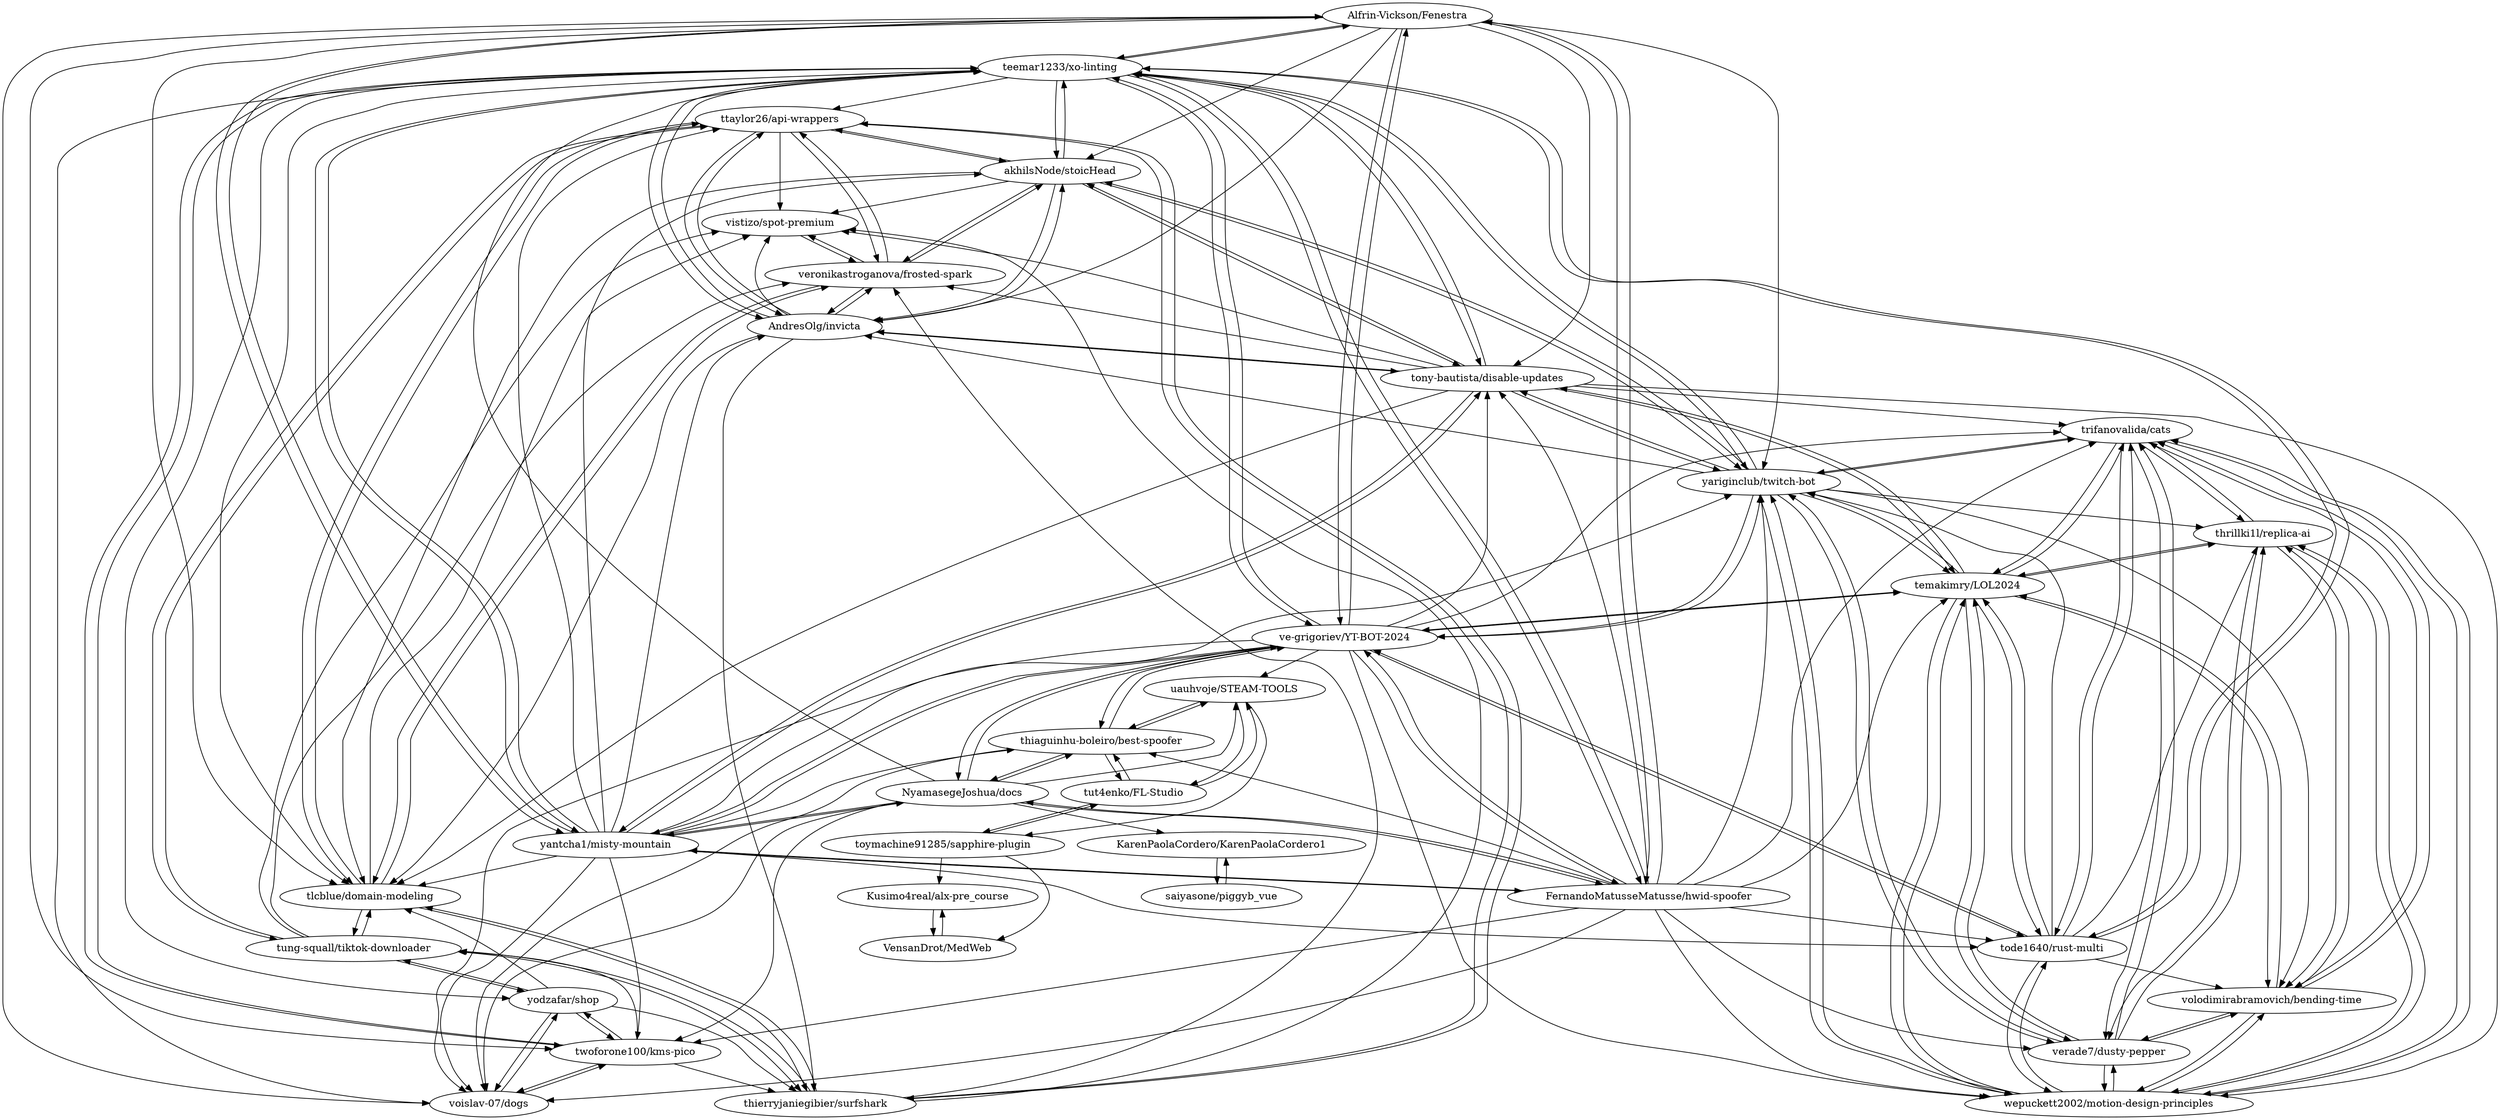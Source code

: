 digraph G {
"Alfrin-Vickson/Fenestra" -> "teemar1233/xo-linting"
"Alfrin-Vickson/Fenestra" -> "yantcha1/misty-mountain"
"Alfrin-Vickson/Fenestra" -> "ve-grigoriev/YT-BOT-2024"
"Alfrin-Vickson/Fenestra" -> "tony-bautista/disable-updates"
"Alfrin-Vickson/Fenestra" -> "FernandoMatusseMatusse/hwid-spoofer"
"Alfrin-Vickson/Fenestra" -> "akhilsNode/stoicHead"
"Alfrin-Vickson/Fenestra" -> "twoforone100/kms-pico"
"Alfrin-Vickson/Fenestra" -> "yariginclub/twitch-bot"
"Alfrin-Vickson/Fenestra" -> "AndresOlg/invicta"
"Alfrin-Vickson/Fenestra" -> "voislav-07/dogs"
"Alfrin-Vickson/Fenestra" -> "tlcblue/domain-modeling"
"yodzafar/shop" -> "twoforone100/kms-pico"
"yodzafar/shop" -> "tung-squall/tiktok-downloader"
"yodzafar/shop" -> "voislav-07/dogs"
"yodzafar/shop" -> "thierryjaniegibier/surfshark"
"yodzafar/shop" -> "tlcblue/domain-modeling"
"FernandoMatusseMatusse/hwid-spoofer" -> "ve-grigoriev/YT-BOT-2024"
"FernandoMatusseMatusse/hwid-spoofer" -> "teemar1233/xo-linting"
"FernandoMatusseMatusse/hwid-spoofer" -> "yantcha1/misty-mountain"
"FernandoMatusseMatusse/hwid-spoofer" -> "NyamasegeJoshua/docs"
"FernandoMatusseMatusse/hwid-spoofer" -> "Alfrin-Vickson/Fenestra"
"FernandoMatusseMatusse/hwid-spoofer" -> "yariginclub/twitch-bot"
"FernandoMatusseMatusse/hwid-spoofer" -> "thiaguinhu-boleiro/best-spoofer"
"FernandoMatusseMatusse/hwid-spoofer" -> "tony-bautista/disable-updates"
"FernandoMatusseMatusse/hwid-spoofer" -> "tode1640/rust-multi"
"FernandoMatusseMatusse/hwid-spoofer" -> "voislav-07/dogs"
"FernandoMatusseMatusse/hwid-spoofer" -> "temakimry/LOL2024"
"FernandoMatusseMatusse/hwid-spoofer" -> "wepuckett2002/motion-design-principles"
"FernandoMatusseMatusse/hwid-spoofer" -> "trifanovalida/cats"
"FernandoMatusseMatusse/hwid-spoofer" -> "twoforone100/kms-pico"
"FernandoMatusseMatusse/hwid-spoofer" -> "verade7/dusty-pepper"
"Kusimo4real/alx-pre_course" -> "VensanDrot/MedWeb"
"saiyasone/piggyb_vue" -> "KarenPaolaCordero/KarenPaolaCordero1"
"akhilsNode/stoicHead" -> "AndresOlg/invicta"
"akhilsNode/stoicHead" -> "tony-bautista/disable-updates"
"akhilsNode/stoicHead" -> "veronikastroganova/frosted-spark"
"akhilsNode/stoicHead" -> "vistizo/spot-premium"
"akhilsNode/stoicHead" -> "teemar1233/xo-linting"
"akhilsNode/stoicHead" -> "yariginclub/twitch-bot"
"akhilsNode/stoicHead" -> "tlcblue/domain-modeling"
"akhilsNode/stoicHead" -> "ttaylor26/api-wrappers"
"VensanDrot/MedWeb" -> "Kusimo4real/alx-pre_course"
"NyamasegeJoshua/docs" -> "thiaguinhu-boleiro/best-spoofer"
"NyamasegeJoshua/docs" -> "FernandoMatusseMatusse/hwid-spoofer"
"NyamasegeJoshua/docs" -> "voislav-07/dogs"
"NyamasegeJoshua/docs" -> "ve-grigoriev/YT-BOT-2024"
"NyamasegeJoshua/docs" -> "twoforone100/kms-pico"
"NyamasegeJoshua/docs" -> "teemar1233/xo-linting"
"NyamasegeJoshua/docs" -> "yantcha1/misty-mountain"
"NyamasegeJoshua/docs" -> "KarenPaolaCordero/KarenPaolaCordero1"
"NyamasegeJoshua/docs" -> "uauhvoje/STEAM-TOOLS"
"AndresOlg/invicta" -> "akhilsNode/stoicHead"
"AndresOlg/invicta" -> "veronikastroganova/frosted-spark"
"AndresOlg/invicta" -> "tony-bautista/disable-updates"
"AndresOlg/invicta" -> "vistizo/spot-premium"
"AndresOlg/invicta" -> "tlcblue/domain-modeling"
"AndresOlg/invicta" -> "ttaylor26/api-wrappers"
"AndresOlg/invicta" -> "teemar1233/xo-linting"
"AndresOlg/invicta" -> "thierryjaniegibier/surfshark"
"tung-squall/tiktok-downloader" -> "thierryjaniegibier/surfshark"
"tung-squall/tiktok-downloader" -> "tlcblue/domain-modeling"
"tung-squall/tiktok-downloader" -> "yodzafar/shop"
"tung-squall/tiktok-downloader" -> "vistizo/spot-premium"
"tung-squall/tiktok-downloader" -> "ttaylor26/api-wrappers"
"tung-squall/tiktok-downloader" -> "veronikastroganova/frosted-spark"
"voislav-07/dogs" -> "twoforone100/kms-pico"
"voislav-07/dogs" -> "yodzafar/shop"
"twoforone100/kms-pico" -> "voislav-07/dogs"
"twoforone100/kms-pico" -> "yodzafar/shop"
"twoforone100/kms-pico" -> "teemar1233/xo-linting"
"twoforone100/kms-pico" -> "tung-squall/tiktok-downloader"
"twoforone100/kms-pico" -> "thierryjaniegibier/surfshark"
"tlcblue/domain-modeling" -> "ttaylor26/api-wrappers"
"tlcblue/domain-modeling" -> "vistizo/spot-premium"
"tlcblue/domain-modeling" -> "veronikastroganova/frosted-spark"
"tlcblue/domain-modeling" -> "tung-squall/tiktok-downloader"
"tlcblue/domain-modeling" -> "thierryjaniegibier/surfshark"
"tut4enko/FL-Studio" -> "uauhvoje/STEAM-TOOLS"
"tut4enko/FL-Studio" -> "toymachine91285/sapphire-plugin"
"tut4enko/FL-Studio" -> "thiaguinhu-boleiro/best-spoofer"
"thiaguinhu-boleiro/best-spoofer" -> "uauhvoje/STEAM-TOOLS"
"thiaguinhu-boleiro/best-spoofer" -> "NyamasegeJoshua/docs"
"thiaguinhu-boleiro/best-spoofer" -> "tut4enko/FL-Studio"
"thiaguinhu-boleiro/best-spoofer" -> "voislav-07/dogs"
"thiaguinhu-boleiro/best-spoofer" -> "ve-grigoriev/YT-BOT-2024"
"volodimirabramovich/bending-time" -> "thrillki1l/replica-ai"
"volodimirabramovich/bending-time" -> "verade7/dusty-pepper"
"volodimirabramovich/bending-time" -> "temakimry/LOL2024"
"volodimirabramovich/bending-time" -> "trifanovalida/cats"
"volodimirabramovich/bending-time" -> "wepuckett2002/motion-design-principles"
"thierryjaniegibier/surfshark" -> "tung-squall/tiktok-downloader"
"thierryjaniegibier/surfshark" -> "tlcblue/domain-modeling"
"thierryjaniegibier/surfshark" -> "ttaylor26/api-wrappers"
"thierryjaniegibier/surfshark" -> "vistizo/spot-premium"
"thierryjaniegibier/surfshark" -> "veronikastroganova/frosted-spark"
"ttaylor26/api-wrappers" -> "tlcblue/domain-modeling"
"ttaylor26/api-wrappers" -> "vistizo/spot-premium"
"ttaylor26/api-wrappers" -> "veronikastroganova/frosted-spark"
"ttaylor26/api-wrappers" -> "thierryjaniegibier/surfshark"
"ttaylor26/api-wrappers" -> "AndresOlg/invicta"
"ttaylor26/api-wrappers" -> "tung-squall/tiktok-downloader"
"ttaylor26/api-wrappers" -> "akhilsNode/stoicHead"
"ve-grigoriev/YT-BOT-2024" -> "teemar1233/xo-linting"
"ve-grigoriev/YT-BOT-2024" -> "yantcha1/misty-mountain"
"ve-grigoriev/YT-BOT-2024" -> "tode1640/rust-multi"
"ve-grigoriev/YT-BOT-2024" -> "FernandoMatusseMatusse/hwid-spoofer"
"ve-grigoriev/YT-BOT-2024" -> "yariginclub/twitch-bot"
"ve-grigoriev/YT-BOT-2024" -> "thiaguinhu-boleiro/best-spoofer"
"ve-grigoriev/YT-BOT-2024" -> "Alfrin-Vickson/Fenestra"
"ve-grigoriev/YT-BOT-2024" -> "temakimry/LOL2024"
"ve-grigoriev/YT-BOT-2024" -> "wepuckett2002/motion-design-principles"
"ve-grigoriev/YT-BOT-2024" -> "trifanovalida/cats"
"ve-grigoriev/YT-BOT-2024" -> "voislav-07/dogs"
"ve-grigoriev/YT-BOT-2024" -> "tony-bautista/disable-updates"
"ve-grigoriev/YT-BOT-2024" -> "NyamasegeJoshua/docs"
"ve-grigoriev/YT-BOT-2024" -> "uauhvoje/STEAM-TOOLS"
"yariginclub/twitch-bot" -> "tony-bautista/disable-updates"
"yariginclub/twitch-bot" -> "temakimry/LOL2024"
"yariginclub/twitch-bot" -> "wepuckett2002/motion-design-principles"
"yariginclub/twitch-bot" -> "trifanovalida/cats"
"yariginclub/twitch-bot" -> "volodimirabramovich/bending-time"
"yariginclub/twitch-bot" -> "thrillki1l/replica-ai"
"yariginclub/twitch-bot" -> "akhilsNode/stoicHead"
"yariginclub/twitch-bot" -> "ve-grigoriev/YT-BOT-2024"
"yariginclub/twitch-bot" -> "teemar1233/xo-linting"
"yariginclub/twitch-bot" -> "AndresOlg/invicta"
"yariginclub/twitch-bot" -> "verade7/dusty-pepper"
"vistizo/spot-premium" -> "veronikastroganova/frosted-spark"
"teemar1233/xo-linting" -> "yantcha1/misty-mountain"
"teemar1233/xo-linting" -> "ve-grigoriev/YT-BOT-2024"
"teemar1233/xo-linting" -> "tony-bautista/disable-updates"
"teemar1233/xo-linting" -> "Alfrin-Vickson/Fenestra"
"teemar1233/xo-linting" -> "twoforone100/kms-pico"
"teemar1233/xo-linting" -> "FernandoMatusseMatusse/hwid-spoofer"
"teemar1233/xo-linting" -> "akhilsNode/stoicHead"
"teemar1233/xo-linting" -> "AndresOlg/invicta"
"teemar1233/xo-linting" -> "yariginclub/twitch-bot"
"teemar1233/xo-linting" -> "voislav-07/dogs"
"teemar1233/xo-linting" -> "tlcblue/domain-modeling"
"teemar1233/xo-linting" -> "tode1640/rust-multi"
"teemar1233/xo-linting" -> "ttaylor26/api-wrappers"
"teemar1233/xo-linting" -> "yodzafar/shop"
"yantcha1/misty-mountain" -> "teemar1233/xo-linting"
"yantcha1/misty-mountain" -> "ve-grigoriev/YT-BOT-2024"
"yantcha1/misty-mountain" -> "tony-bautista/disable-updates"
"yantcha1/misty-mountain" -> "Alfrin-Vickson/Fenestra"
"yantcha1/misty-mountain" -> "FernandoMatusseMatusse/hwid-spoofer"
"yantcha1/misty-mountain" -> "twoforone100/kms-pico"
"yantcha1/misty-mountain" -> "akhilsNode/stoicHead"
"yantcha1/misty-mountain" -> "voislav-07/dogs"
"yantcha1/misty-mountain" -> "yariginclub/twitch-bot"
"yantcha1/misty-mountain" -> "AndresOlg/invicta"
"yantcha1/misty-mountain" -> "tlcblue/domain-modeling"
"yantcha1/misty-mountain" -> "thiaguinhu-boleiro/best-spoofer"
"yantcha1/misty-mountain" -> "tode1640/rust-multi"
"yantcha1/misty-mountain" -> "NyamasegeJoshua/docs"
"yantcha1/misty-mountain" -> "ttaylor26/api-wrappers"
"verade7/dusty-pepper" -> "volodimirabramovich/bending-time"
"verade7/dusty-pepper" -> "thrillki1l/replica-ai"
"verade7/dusty-pepper" -> "trifanovalida/cats"
"verade7/dusty-pepper" -> "temakimry/LOL2024"
"verade7/dusty-pepper" -> "wepuckett2002/motion-design-principles"
"verade7/dusty-pepper" -> "yariginclub/twitch-bot"
"temakimry/LOL2024" -> "wepuckett2002/motion-design-principles"
"temakimry/LOL2024" -> "trifanovalida/cats"
"temakimry/LOL2024" -> "thrillki1l/replica-ai"
"temakimry/LOL2024" -> "volodimirabramovich/bending-time"
"temakimry/LOL2024" -> "yariginclub/twitch-bot"
"temakimry/LOL2024" -> "verade7/dusty-pepper"
"temakimry/LOL2024" -> "tode1640/rust-multi"
"temakimry/LOL2024" -> "tony-bautista/disable-updates"
"temakimry/LOL2024" -> "ve-grigoriev/YT-BOT-2024"
"veronikastroganova/frosted-spark" -> "vistizo/spot-premium"
"veronikastroganova/frosted-spark" -> "AndresOlg/invicta"
"veronikastroganova/frosted-spark" -> "akhilsNode/stoicHead"
"veronikastroganova/frosted-spark" -> "tlcblue/domain-modeling"
"veronikastroganova/frosted-spark" -> "ttaylor26/api-wrappers"
"KarenPaolaCordero/KarenPaolaCordero1" -> "saiyasone/piggyb_vue"
"thrillki1l/replica-ai" -> "volodimirabramovich/bending-time"
"thrillki1l/replica-ai" -> "verade7/dusty-pepper"
"thrillki1l/replica-ai" -> "wepuckett2002/motion-design-principles"
"thrillki1l/replica-ai" -> "temakimry/LOL2024"
"thrillki1l/replica-ai" -> "trifanovalida/cats"
"uauhvoje/STEAM-TOOLS" -> "tut4enko/FL-Studio"
"uauhvoje/STEAM-TOOLS" -> "thiaguinhu-boleiro/best-spoofer"
"uauhvoje/STEAM-TOOLS" -> "toymachine91285/sapphire-plugin"
"toymachine91285/sapphire-plugin" -> "VensanDrot/MedWeb"
"toymachine91285/sapphire-plugin" -> "tut4enko/FL-Studio"
"toymachine91285/sapphire-plugin" -> "Kusimo4real/alx-pre_course"
"tode1640/rust-multi" -> "temakimry/LOL2024"
"tode1640/rust-multi" -> "ve-grigoriev/YT-BOT-2024"
"tode1640/rust-multi" -> "wepuckett2002/motion-design-principles"
"tode1640/rust-multi" -> "trifanovalida/cats"
"tode1640/rust-multi" -> "volodimirabramovich/bending-time"
"tode1640/rust-multi" -> "thrillki1l/replica-ai"
"tode1640/rust-multi" -> "yariginclub/twitch-bot"
"tode1640/rust-multi" -> "teemar1233/xo-linting"
"wepuckett2002/motion-design-principles" -> "temakimry/LOL2024"
"wepuckett2002/motion-design-principles" -> "trifanovalida/cats"
"wepuckett2002/motion-design-principles" -> "thrillki1l/replica-ai"
"wepuckett2002/motion-design-principles" -> "volodimirabramovich/bending-time"
"wepuckett2002/motion-design-principles" -> "yariginclub/twitch-bot"
"wepuckett2002/motion-design-principles" -> "verade7/dusty-pepper"
"wepuckett2002/motion-design-principles" -> "tode1640/rust-multi"
"trifanovalida/cats" -> "temakimry/LOL2024"
"trifanovalida/cats" -> "wepuckett2002/motion-design-principles"
"trifanovalida/cats" -> "volodimirabramovich/bending-time"
"trifanovalida/cats" -> "thrillki1l/replica-ai"
"trifanovalida/cats" -> "verade7/dusty-pepper"
"trifanovalida/cats" -> "yariginclub/twitch-bot"
"trifanovalida/cats" -> "tode1640/rust-multi"
"tony-bautista/disable-updates" -> "akhilsNode/stoicHead"
"tony-bautista/disable-updates" -> "yariginclub/twitch-bot"
"tony-bautista/disable-updates" -> "AndresOlg/invicta"
"tony-bautista/disable-updates" -> "teemar1233/xo-linting"
"tony-bautista/disable-updates" -> "yantcha1/misty-mountain"
"tony-bautista/disable-updates" -> "veronikastroganova/frosted-spark"
"tony-bautista/disable-updates" -> "wepuckett2002/motion-design-principles"
"tony-bautista/disable-updates" -> "temakimry/LOL2024"
"tony-bautista/disable-updates" -> "trifanovalida/cats"
"tony-bautista/disable-updates" -> "vistizo/spot-premium"
"tony-bautista/disable-updates" -> "tlcblue/domain-modeling"
"Alfrin-Vickson/Fenestra" ["l"="4.32,45.929"]
"teemar1233/xo-linting" ["l"="4.33,45.94"]
"yantcha1/misty-mountain" ["l"="4.357,45.936"]
"ve-grigoriev/YT-BOT-2024" ["l"="4.35,45.906"]
"tony-bautista/disable-updates" ["l"="4.342,45.93"]
"FernandoMatusseMatusse/hwid-spoofer" ["l"="4.339,45.915"]
"akhilsNode/stoicHead" ["l"="4.337,45.953"]
"twoforone100/kms-pico" ["l"="4.306,45.949"]
"yariginclub/twitch-bot" ["l"="4.32,45.912"]
"AndresOlg/invicta" ["l"="4.354,45.957"]
"voislav-07/dogs" ["l"="4.303,45.932"]
"tlcblue/domain-modeling" ["l"="4.32,45.964"]
"yodzafar/shop" ["l"="4.285,45.961"]
"tung-squall/tiktok-downloader" ["l"="4.302,45.977"]
"thierryjaniegibier/surfshark" ["l"="4.318,45.983"]
"NyamasegeJoshua/docs" ["l"="4.376,45.922"]
"thiaguinhu-boleiro/best-spoofer" ["l"="4.379,45.904"]
"tode1640/rust-multi" ["l"="4.305,45.909"]
"temakimry/LOL2024" ["l"="4.322,45.899"]
"wepuckett2002/motion-design-principles" ["l"="4.305,45.897"]
"trifanovalida/cats" ["l"="4.326,45.89"]
"verade7/dusty-pepper" ["l"="4.316,45.882"]
"Kusimo4real/alx-pre_course" ["l"="4.468,45.864"]
"VensanDrot/MedWeb" ["l"="4.455,45.854"]
"saiyasone/piggyb_vue" ["l"="4.474,45.939"]
"KarenPaolaCordero/KarenPaolaCordero1" ["l"="4.444,45.933"]
"veronikastroganova/frosted-spark" ["l"="4.33,45.975"]
"vistizo/spot-premium" ["l"="4.347,45.983"]
"ttaylor26/api-wrappers" ["l"="4.345,45.971"]
"uauhvoje/STEAM-TOOLS" ["l"="4.403,45.896"]
"tut4enko/FL-Studio" ["l"="4.41,45.882"]
"toymachine91285/sapphire-plugin" ["l"="4.435,45.874"]
"volodimirabramovich/bending-time" ["l"="4.301,45.881"]
"thrillki1l/replica-ai" ["l"="4.291,45.89"]
}